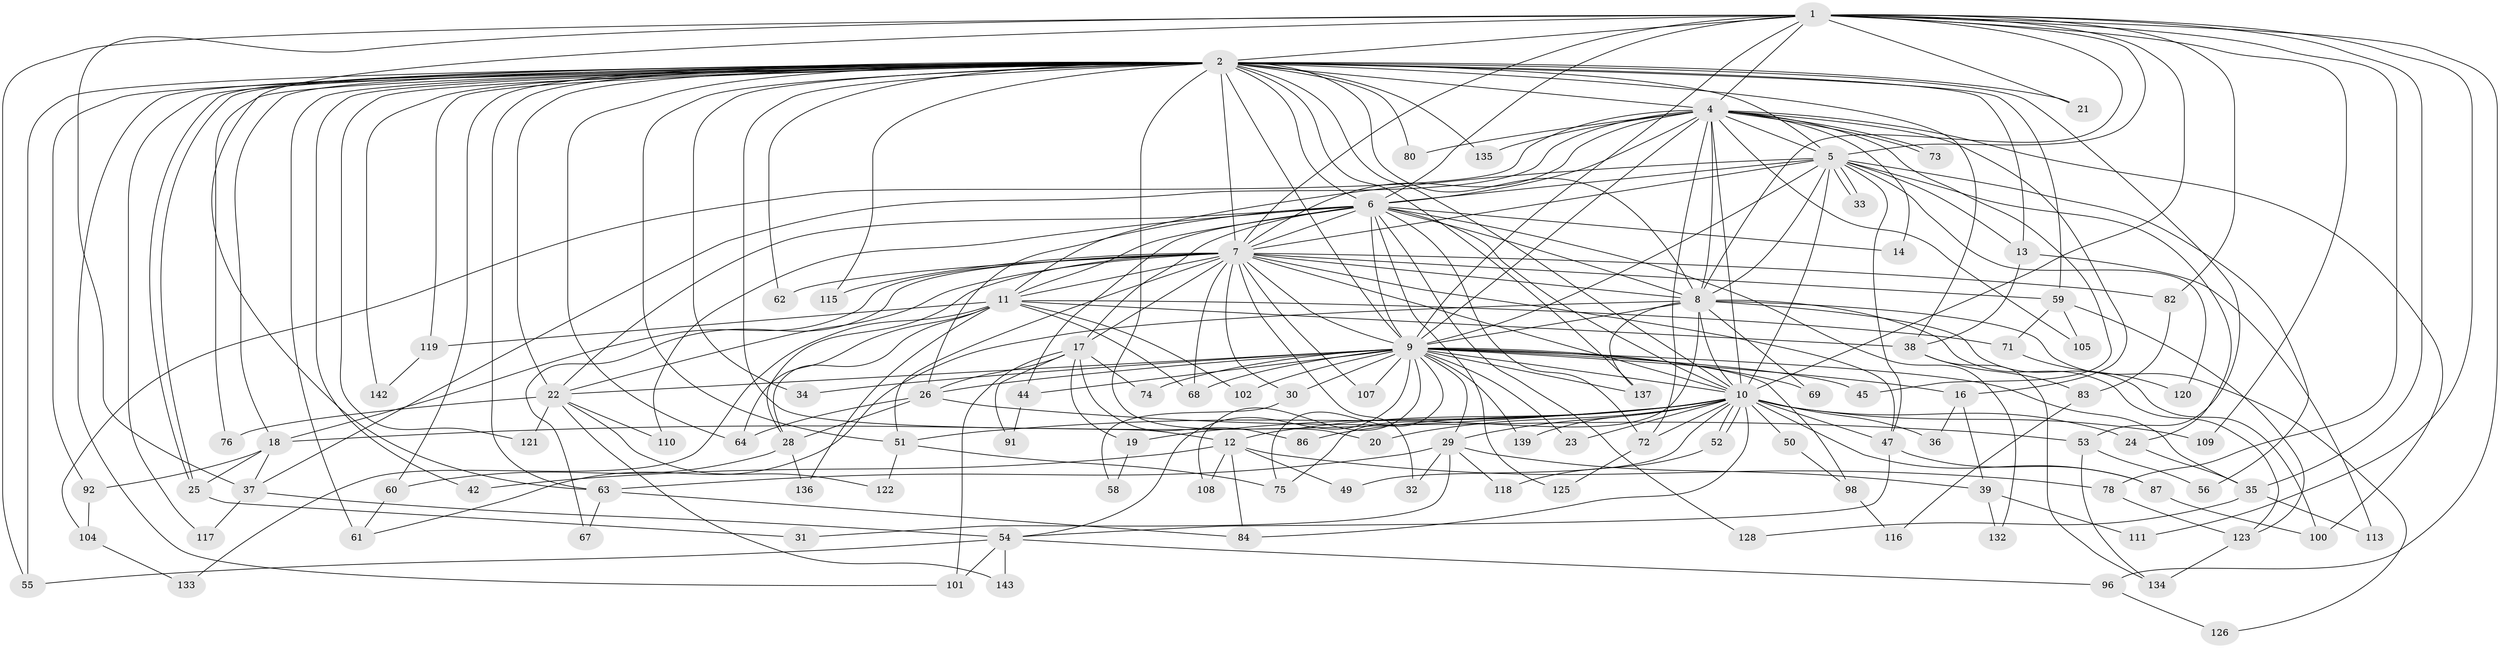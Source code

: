 // original degree distribution, {19: 0.013986013986013986, 35: 0.006993006993006993, 18: 0.013986013986013986, 22: 0.006993006993006993, 26: 0.006993006993006993, 17: 0.006993006993006993, 28: 0.006993006993006993, 31: 0.006993006993006993, 11: 0.006993006993006993, 4: 0.1048951048951049, 2: 0.5034965034965035, 8: 0.006993006993006993, 3: 0.22377622377622378, 9: 0.006993006993006993, 6: 0.013986013986013986, 7: 0.013986013986013986, 5: 0.04895104895104895}
// Generated by graph-tools (version 1.1) at 2025/11/02/27/25 16:11:04]
// undirected, 107 vertices, 257 edges
graph export_dot {
graph [start="1"]
  node [color=gray90,style=filled];
  1 [super="+70"];
  2 [super="+3"];
  4 [super="+103"];
  5 [super="+43"];
  6 [super="+15"];
  7 [super="+106"];
  8 [super="+99"];
  9 [super="+27"];
  10 [super="+41"];
  11 [super="+89"];
  12 [super="+48"];
  13;
  14;
  16;
  17 [super="+88"];
  18 [super="+46"];
  19;
  20 [super="+90"];
  21;
  22 [super="+129"];
  23;
  24;
  25 [super="+114"];
  26;
  28 [super="+40"];
  29;
  30;
  31;
  32;
  33;
  34;
  35 [super="+127"];
  36;
  37;
  38 [super="+66"];
  39;
  42;
  44;
  45;
  47 [super="+81"];
  49;
  50;
  51 [super="+57"];
  52;
  53 [super="+140"];
  54 [super="+77"];
  55 [super="+95"];
  56;
  58;
  59;
  60 [super="+65"];
  61 [super="+112"];
  62;
  63 [super="+85"];
  64 [super="+94"];
  67;
  68 [super="+93"];
  69;
  71;
  72 [super="+79"];
  73;
  74;
  75 [super="+97"];
  76;
  78;
  80;
  82;
  83;
  84 [super="+131"];
  86;
  87;
  91;
  92;
  96;
  98;
  100 [super="+124"];
  101 [super="+138"];
  102;
  104;
  105;
  107;
  108;
  109;
  110;
  111;
  113;
  115;
  116;
  117;
  118;
  119;
  120;
  121;
  122;
  123 [super="+130"];
  125;
  126;
  128;
  132;
  133;
  134;
  135;
  136;
  137 [super="+141"];
  139;
  142;
  143;
  1 -- 2 [weight=2];
  1 -- 4 [weight=2];
  1 -- 5 [weight=2];
  1 -- 6;
  1 -- 7 [weight=2];
  1 -- 8;
  1 -- 9;
  1 -- 10;
  1 -- 21;
  1 -- 37;
  1 -- 63;
  1 -- 82;
  1 -- 96;
  1 -- 109;
  1 -- 111;
  1 -- 78;
  1 -- 35;
  1 -- 55;
  2 -- 4 [weight=2];
  2 -- 5 [weight=2];
  2 -- 6 [weight=2];
  2 -- 7 [weight=2];
  2 -- 8 [weight=3];
  2 -- 9 [weight=2];
  2 -- 10 [weight=3];
  2 -- 13;
  2 -- 18;
  2 -- 20 [weight=2];
  2 -- 21;
  2 -- 22;
  2 -- 25;
  2 -- 25;
  2 -- 38;
  2 -- 42;
  2 -- 53;
  2 -- 55;
  2 -- 59;
  2 -- 60;
  2 -- 61 [weight=2];
  2 -- 76;
  2 -- 80;
  2 -- 92;
  2 -- 101;
  2 -- 115;
  2 -- 119;
  2 -- 121;
  2 -- 142;
  2 -- 135;
  2 -- 12;
  2 -- 137;
  2 -- 34;
  2 -- 51;
  2 -- 117;
  2 -- 62;
  2 -- 64;
  2 -- 63;
  4 -- 5;
  4 -- 6;
  4 -- 7;
  4 -- 8;
  4 -- 9;
  4 -- 10;
  4 -- 14;
  4 -- 16;
  4 -- 45;
  4 -- 72;
  4 -- 73;
  4 -- 73;
  4 -- 80;
  4 -- 104;
  4 -- 105;
  4 -- 135;
  4 -- 37;
  4 -- 100;
  5 -- 6;
  5 -- 7;
  5 -- 8;
  5 -- 9;
  5 -- 10;
  5 -- 11;
  5 -- 13;
  5 -- 24;
  5 -- 33;
  5 -- 33;
  5 -- 47;
  5 -- 56;
  5 -- 120;
  6 -- 7;
  6 -- 8;
  6 -- 9;
  6 -- 10;
  6 -- 14;
  6 -- 17;
  6 -- 44;
  6 -- 72;
  6 -- 110;
  6 -- 125;
  6 -- 128;
  6 -- 11 [weight=2];
  6 -- 26;
  6 -- 132;
  6 -- 22;
  7 -- 8;
  7 -- 9;
  7 -- 10;
  7 -- 11;
  7 -- 17;
  7 -- 22;
  7 -- 28;
  7 -- 30;
  7 -- 32;
  7 -- 47;
  7 -- 59;
  7 -- 62;
  7 -- 67;
  7 -- 68;
  7 -- 82;
  7 -- 107;
  7 -- 115;
  7 -- 51;
  7 -- 18;
  8 -- 9;
  8 -- 10;
  8 -- 61;
  8 -- 69;
  8 -- 75;
  8 -- 100;
  8 -- 126;
  8 -- 137;
  8 -- 123;
  9 -- 10;
  9 -- 16;
  9 -- 23;
  9 -- 26;
  9 -- 29;
  9 -- 34;
  9 -- 35;
  9 -- 44;
  9 -- 45;
  9 -- 69;
  9 -- 74;
  9 -- 98;
  9 -- 102;
  9 -- 107;
  9 -- 108;
  9 -- 137;
  9 -- 139;
  9 -- 54;
  9 -- 22;
  9 -- 30;
  9 -- 75;
  9 -- 68;
  10 -- 12 [weight=2];
  10 -- 18;
  10 -- 19;
  10 -- 20;
  10 -- 23;
  10 -- 24;
  10 -- 29;
  10 -- 36;
  10 -- 49;
  10 -- 50 [weight=2];
  10 -- 51;
  10 -- 52;
  10 -- 52;
  10 -- 84;
  10 -- 86;
  10 -- 87;
  10 -- 109;
  10 -- 139;
  10 -- 72;
  10 -- 47;
  11 -- 28;
  11 -- 64;
  11 -- 68;
  11 -- 71;
  11 -- 119;
  11 -- 136;
  11 -- 102;
  11 -- 133;
  11 -- 38;
  12 -- 42;
  12 -- 108;
  12 -- 49;
  12 -- 78;
  12 -- 84;
  13 -- 38;
  13 -- 113;
  16 -- 36;
  16 -- 39;
  17 -- 19;
  17 -- 74;
  17 -- 86;
  17 -- 91;
  17 -- 101;
  17 -- 26;
  18 -- 37;
  18 -- 25;
  18 -- 92;
  19 -- 58;
  22 -- 76;
  22 -- 110;
  22 -- 121;
  22 -- 122;
  22 -- 143;
  24 -- 35;
  25 -- 31;
  26 -- 53;
  26 -- 64;
  26 -- 28;
  28 -- 136;
  28 -- 60;
  29 -- 31;
  29 -- 32;
  29 -- 39;
  29 -- 63;
  29 -- 118;
  30 -- 58;
  35 -- 113;
  35 -- 128;
  37 -- 54;
  37 -- 117;
  38 -- 134;
  38 -- 83;
  39 -- 111;
  39 -- 132;
  44 -- 91;
  47 -- 87;
  47 -- 54;
  50 -- 98;
  51 -- 75;
  51 -- 122;
  52 -- 118;
  53 -- 56;
  53 -- 134;
  54 -- 55;
  54 -- 96;
  54 -- 143;
  54 -- 101;
  59 -- 71;
  59 -- 105;
  59 -- 123;
  60 -- 61;
  63 -- 67;
  63 -- 84;
  71 -- 120;
  72 -- 125;
  78 -- 123;
  82 -- 83;
  83 -- 116;
  87 -- 100;
  92 -- 104;
  96 -- 126;
  98 -- 116;
  104 -- 133;
  119 -- 142;
  123 -- 134;
}
